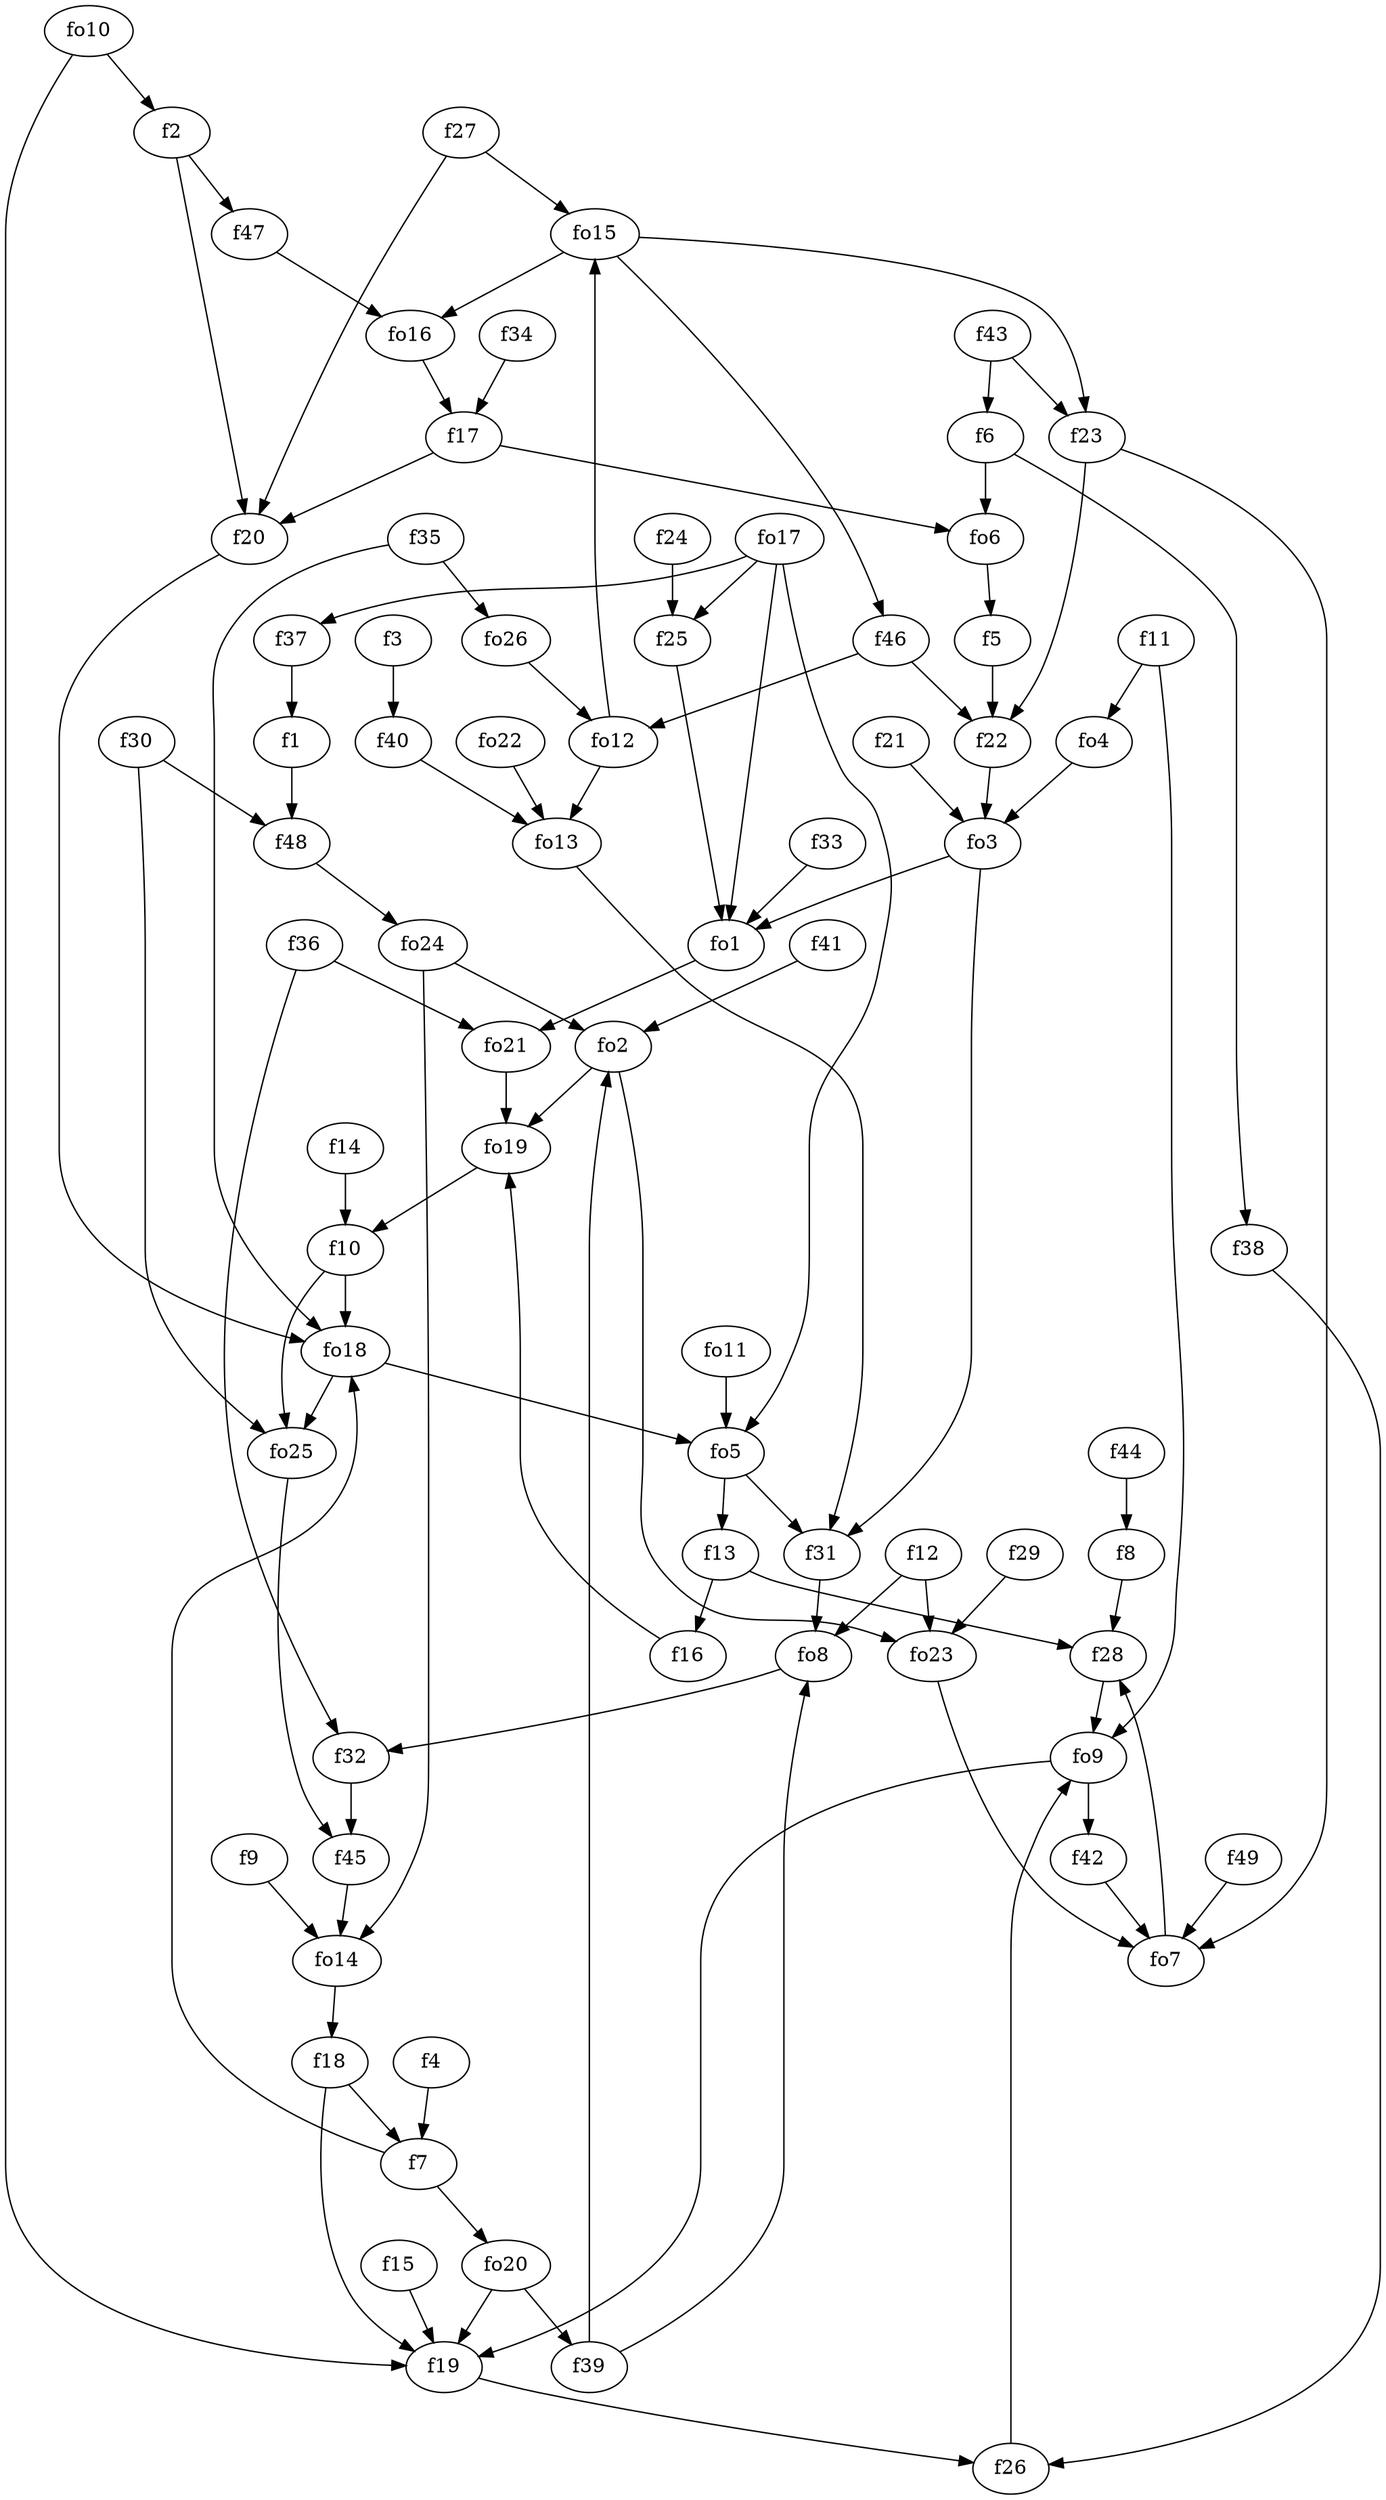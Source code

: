 strict digraph  {
f1;
f2;
f3;
f4;
f5;
f6;
f7;
f8;
f9;
f10;
f11;
f12;
f13;
f14;
f15;
f16;
f17;
f18;
f19;
f20;
f21;
f22;
f23;
f24;
f25;
f26;
f27;
f28;
f29;
f30;
f31;
f32;
f33;
f34;
f35;
f36;
f37;
f38;
f39;
f40;
f41;
f42;
f43;
f44;
f45;
f46;
f47;
f48;
f49;
fo1;
fo2;
fo3;
fo4;
fo5;
fo6;
fo7;
fo8;
fo9;
fo10;
fo11;
fo12;
fo13;
fo14;
fo15;
fo16;
fo17;
fo18;
fo19;
fo20;
fo21;
fo22;
fo23;
fo24;
fo25;
fo26;
f1 -> f48  [weight=2];
f2 -> f20  [weight=2];
f2 -> f47  [weight=2];
f3 -> f40  [weight=2];
f4 -> f7  [weight=2];
f5 -> f22  [weight=2];
f6 -> fo6  [weight=2];
f6 -> f38  [weight=2];
f7 -> fo18  [weight=2];
f7 -> fo20  [weight=2];
f8 -> f28  [weight=2];
f9 -> fo14  [weight=2];
f10 -> fo25  [weight=2];
f10 -> fo18  [weight=2];
f11 -> fo4  [weight=2];
f11 -> fo9  [weight=2];
f12 -> fo8  [weight=2];
f12 -> fo23  [weight=2];
f13 -> f16  [weight=2];
f13 -> f28  [weight=2];
f14 -> f10  [weight=2];
f15 -> f19  [weight=2];
f16 -> fo19  [weight=2];
f17 -> f20  [weight=2];
f17 -> fo6  [weight=2];
f18 -> f7  [weight=2];
f18 -> f19  [weight=2];
f19 -> f26  [weight=2];
f20 -> fo18  [weight=2];
f21 -> fo3  [weight=2];
f22 -> fo3  [weight=2];
f23 -> fo7  [weight=2];
f23 -> f22  [weight=2];
f24 -> f25  [weight=2];
f25 -> fo1  [weight=2];
f26 -> fo9  [weight=2];
f27 -> fo15  [weight=2];
f27 -> f20  [weight=2];
f28 -> fo9  [weight=2];
f29 -> fo23  [weight=2];
f30 -> f48  [weight=2];
f30 -> fo25  [weight=2];
f31 -> fo8  [weight=2];
f32 -> f45  [weight=2];
f33 -> fo1  [weight=2];
f34 -> f17  [weight=2];
f35 -> fo26  [weight=2];
f35 -> fo18  [weight=2];
f36 -> f32  [weight=2];
f36 -> fo21  [weight=2];
f37 -> f1  [weight=2];
f38 -> f26  [weight=2];
f39 -> fo8  [weight=2];
f39 -> fo2  [weight=2];
f40 -> fo13  [weight=2];
f41 -> fo2  [weight=2];
f42 -> fo7  [weight=2];
f43 -> f6  [weight=2];
f43 -> f23  [weight=2];
f44 -> f8  [weight=2];
f45 -> fo14  [weight=2];
f46 -> f22  [weight=2];
f46 -> fo12  [weight=2];
f47 -> fo16  [weight=2];
f48 -> fo24  [weight=2];
f49 -> fo7  [weight=2];
fo1 -> fo21  [weight=2];
fo2 -> fo19  [weight=2];
fo2 -> fo23  [weight=2];
fo3 -> fo1  [weight=2];
fo3 -> f31  [weight=2];
fo4 -> fo3  [weight=2];
fo5 -> f31  [weight=2];
fo5 -> f13  [weight=2];
fo6 -> f5  [weight=2];
fo7 -> f28  [weight=2];
fo8 -> f32  [weight=2];
fo9 -> f19  [weight=2];
fo9 -> f42  [weight=2];
fo10 -> f19  [weight=2];
fo10 -> f2  [weight=2];
fo11 -> fo5  [weight=2];
fo12 -> fo13  [weight=2];
fo12 -> fo15  [weight=2];
fo13 -> f31  [weight=2];
fo14 -> f18  [weight=2];
fo15 -> f46  [weight=2];
fo15 -> fo16  [weight=2];
fo15 -> f23  [weight=2];
fo16 -> f17  [weight=2];
fo17 -> f25  [weight=2];
fo17 -> fo1  [weight=2];
fo17 -> fo5  [weight=2];
fo17 -> f37  [weight=2];
fo18 -> fo5  [weight=2];
fo18 -> fo25  [weight=2];
fo19 -> f10  [weight=2];
fo20 -> f39  [weight=2];
fo20 -> f19  [weight=2];
fo21 -> fo19  [weight=2];
fo22 -> fo13  [weight=2];
fo23 -> fo7  [weight=2];
fo24 -> fo2  [weight=2];
fo24 -> fo14  [weight=2];
fo25 -> f45  [weight=2];
fo26 -> fo12  [weight=2];
}
